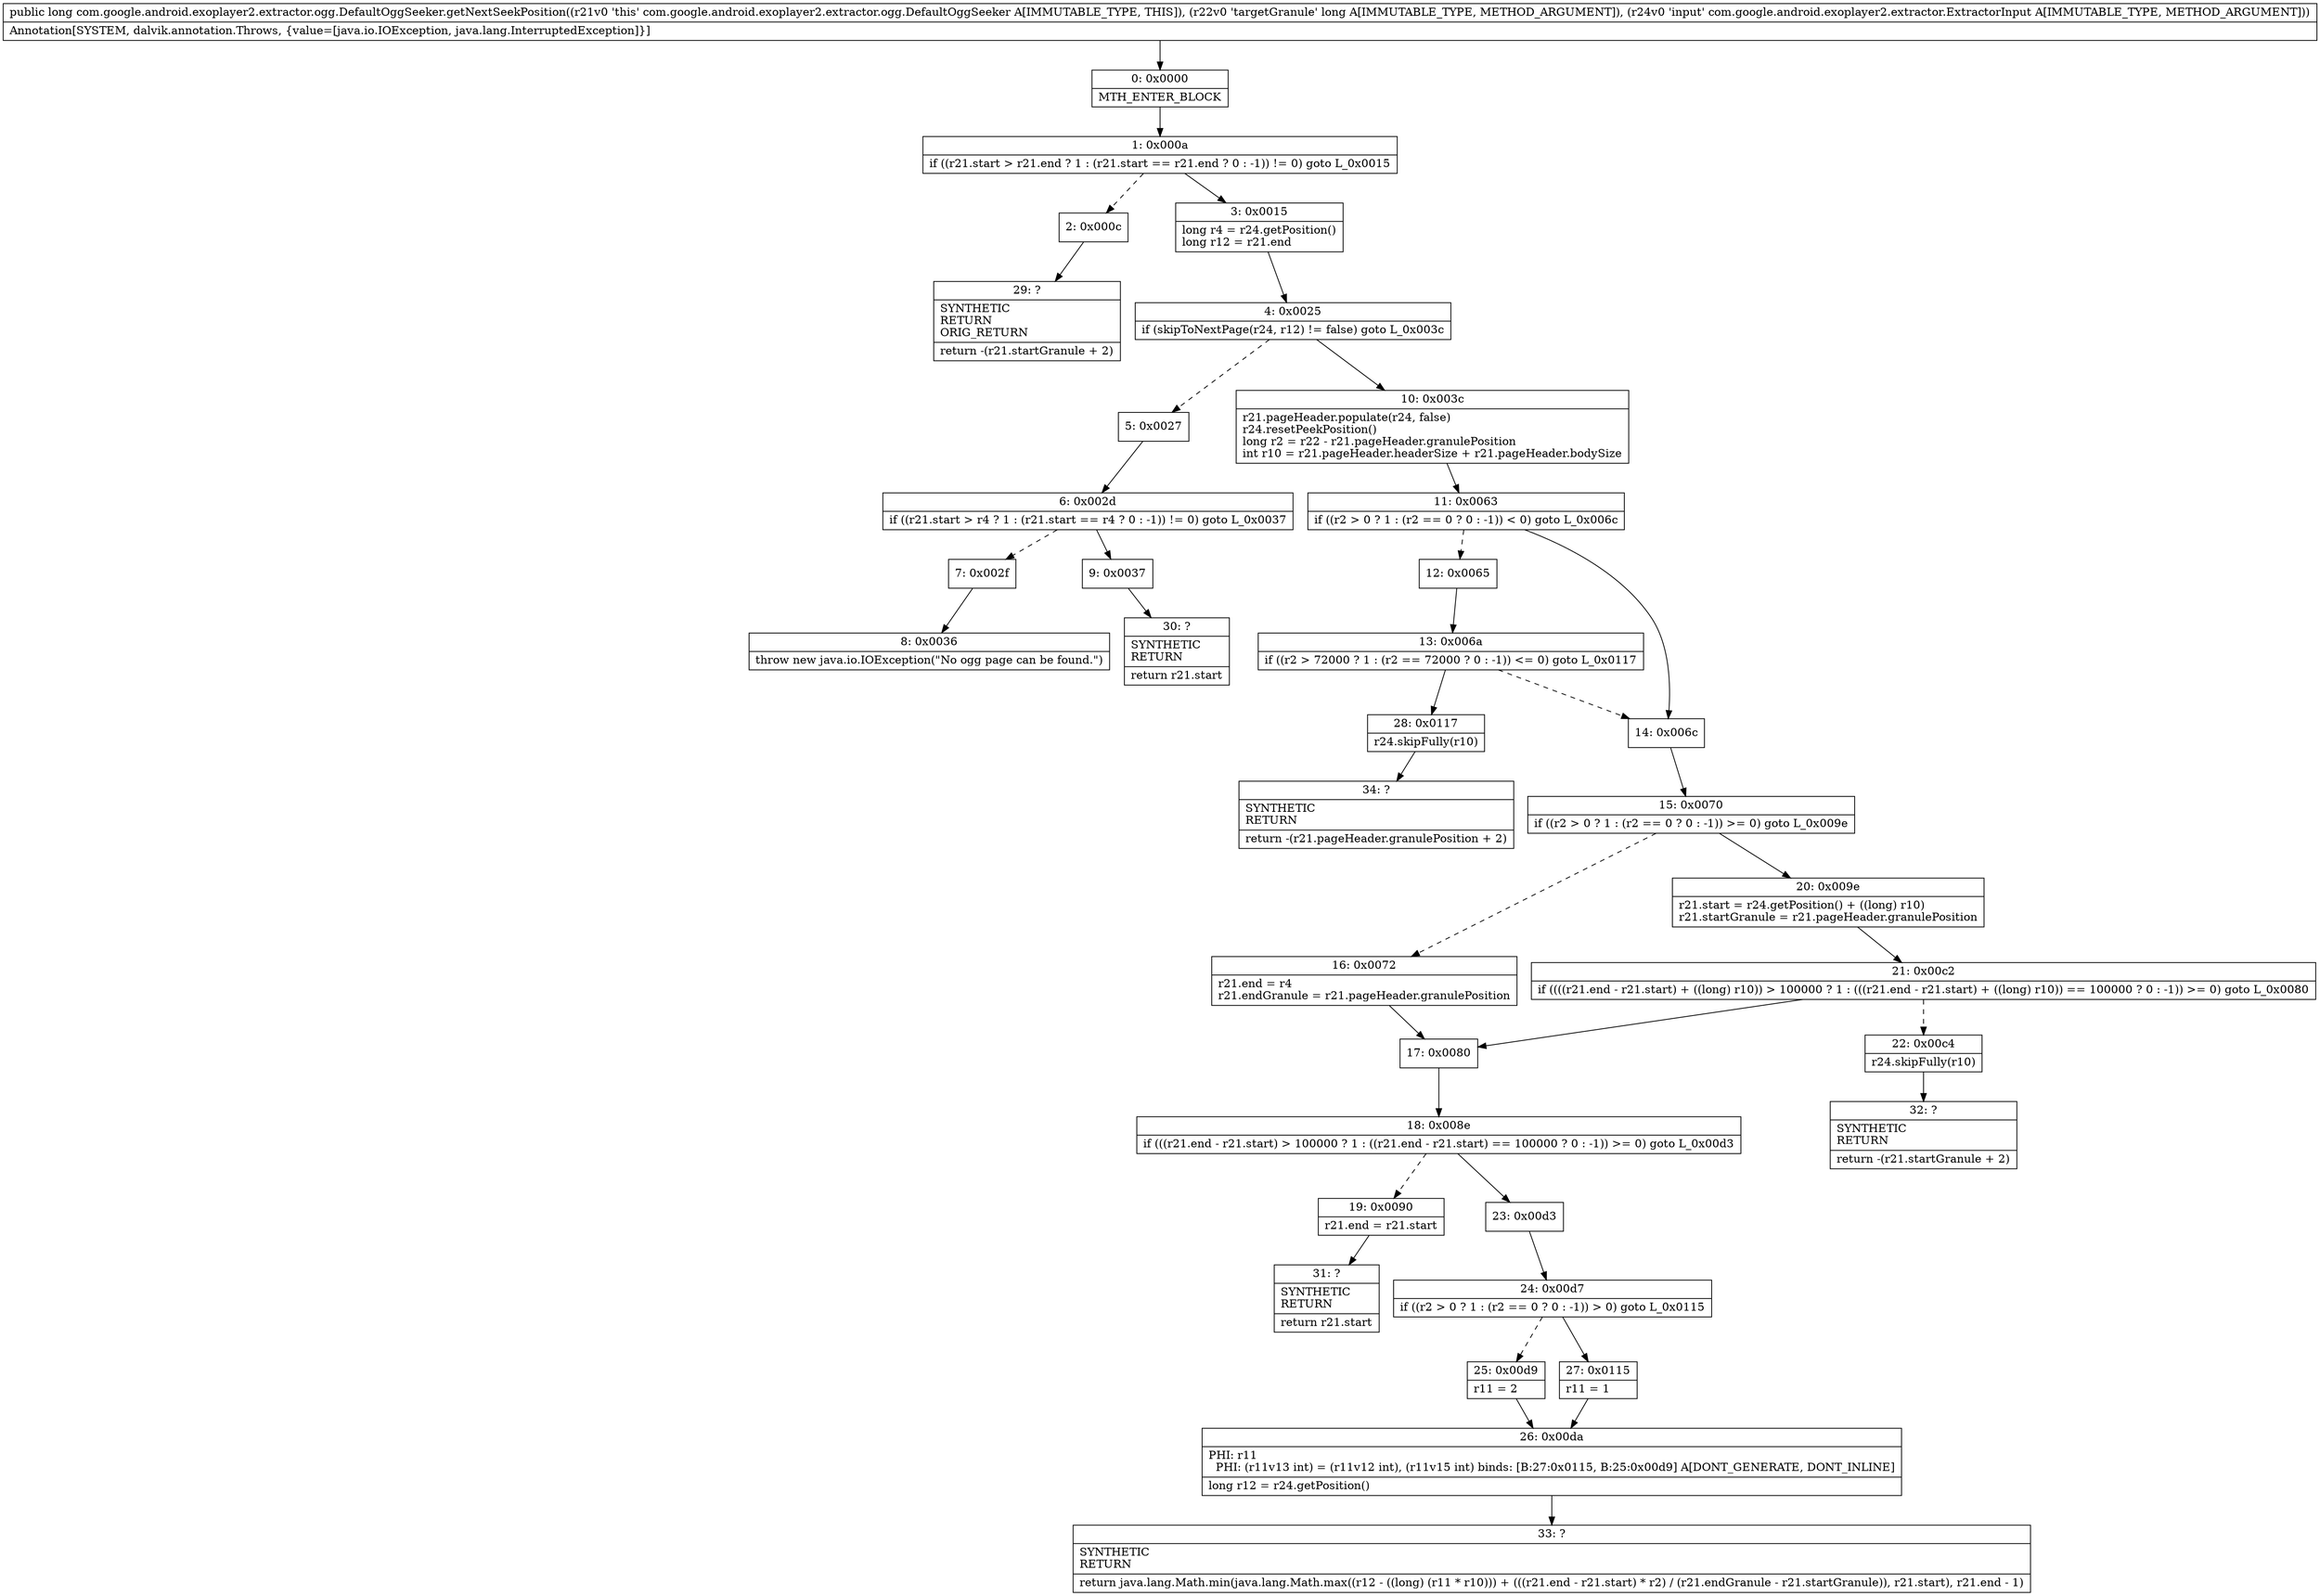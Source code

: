 digraph "CFG forcom.google.android.exoplayer2.extractor.ogg.DefaultOggSeeker.getNextSeekPosition(JLcom\/google\/android\/exoplayer2\/extractor\/ExtractorInput;)J" {
Node_0 [shape=record,label="{0\:\ 0x0000|MTH_ENTER_BLOCK\l}"];
Node_1 [shape=record,label="{1\:\ 0x000a|if ((r21.start \> r21.end ? 1 : (r21.start == r21.end ? 0 : \-1)) != 0) goto L_0x0015\l}"];
Node_2 [shape=record,label="{2\:\ 0x000c}"];
Node_3 [shape=record,label="{3\:\ 0x0015|long r4 = r24.getPosition()\llong r12 = r21.end\l}"];
Node_4 [shape=record,label="{4\:\ 0x0025|if (skipToNextPage(r24, r12) != false) goto L_0x003c\l}"];
Node_5 [shape=record,label="{5\:\ 0x0027}"];
Node_6 [shape=record,label="{6\:\ 0x002d|if ((r21.start \> r4 ? 1 : (r21.start == r4 ? 0 : \-1)) != 0) goto L_0x0037\l}"];
Node_7 [shape=record,label="{7\:\ 0x002f}"];
Node_8 [shape=record,label="{8\:\ 0x0036|throw new java.io.IOException(\"No ogg page can be found.\")\l}"];
Node_9 [shape=record,label="{9\:\ 0x0037}"];
Node_10 [shape=record,label="{10\:\ 0x003c|r21.pageHeader.populate(r24, false)\lr24.resetPeekPosition()\llong r2 = r22 \- r21.pageHeader.granulePosition\lint r10 = r21.pageHeader.headerSize + r21.pageHeader.bodySize\l}"];
Node_11 [shape=record,label="{11\:\ 0x0063|if ((r2 \> 0 ? 1 : (r2 == 0 ? 0 : \-1)) \< 0) goto L_0x006c\l}"];
Node_12 [shape=record,label="{12\:\ 0x0065}"];
Node_13 [shape=record,label="{13\:\ 0x006a|if ((r2 \> 72000 ? 1 : (r2 == 72000 ? 0 : \-1)) \<= 0) goto L_0x0117\l}"];
Node_14 [shape=record,label="{14\:\ 0x006c}"];
Node_15 [shape=record,label="{15\:\ 0x0070|if ((r2 \> 0 ? 1 : (r2 == 0 ? 0 : \-1)) \>= 0) goto L_0x009e\l}"];
Node_16 [shape=record,label="{16\:\ 0x0072|r21.end = r4\lr21.endGranule = r21.pageHeader.granulePosition\l}"];
Node_17 [shape=record,label="{17\:\ 0x0080}"];
Node_18 [shape=record,label="{18\:\ 0x008e|if (((r21.end \- r21.start) \> 100000 ? 1 : ((r21.end \- r21.start) == 100000 ? 0 : \-1)) \>= 0) goto L_0x00d3\l}"];
Node_19 [shape=record,label="{19\:\ 0x0090|r21.end = r21.start\l}"];
Node_20 [shape=record,label="{20\:\ 0x009e|r21.start = r24.getPosition() + ((long) r10)\lr21.startGranule = r21.pageHeader.granulePosition\l}"];
Node_21 [shape=record,label="{21\:\ 0x00c2|if ((((r21.end \- r21.start) + ((long) r10)) \> 100000 ? 1 : (((r21.end \- r21.start) + ((long) r10)) == 100000 ? 0 : \-1)) \>= 0) goto L_0x0080\l}"];
Node_22 [shape=record,label="{22\:\ 0x00c4|r24.skipFully(r10)\l}"];
Node_23 [shape=record,label="{23\:\ 0x00d3}"];
Node_24 [shape=record,label="{24\:\ 0x00d7|if ((r2 \> 0 ? 1 : (r2 == 0 ? 0 : \-1)) \> 0) goto L_0x0115\l}"];
Node_25 [shape=record,label="{25\:\ 0x00d9|r11 = 2\l}"];
Node_26 [shape=record,label="{26\:\ 0x00da|PHI: r11 \l  PHI: (r11v13 int) = (r11v12 int), (r11v15 int) binds: [B:27:0x0115, B:25:0x00d9] A[DONT_GENERATE, DONT_INLINE]\l|long r12 = r24.getPosition()\l}"];
Node_27 [shape=record,label="{27\:\ 0x0115|r11 = 1\l}"];
Node_28 [shape=record,label="{28\:\ 0x0117|r24.skipFully(r10)\l}"];
Node_29 [shape=record,label="{29\:\ ?|SYNTHETIC\lRETURN\lORIG_RETURN\l|return \-(r21.startGranule + 2)\l}"];
Node_30 [shape=record,label="{30\:\ ?|SYNTHETIC\lRETURN\l|return r21.start\l}"];
Node_31 [shape=record,label="{31\:\ ?|SYNTHETIC\lRETURN\l|return r21.start\l}"];
Node_32 [shape=record,label="{32\:\ ?|SYNTHETIC\lRETURN\l|return \-(r21.startGranule + 2)\l}"];
Node_33 [shape=record,label="{33\:\ ?|SYNTHETIC\lRETURN\l|return java.lang.Math.min(java.lang.Math.max((r12 \- ((long) (r11 * r10))) + (((r21.end \- r21.start) * r2) \/ (r21.endGranule \- r21.startGranule)), r21.start), r21.end \- 1)\l}"];
Node_34 [shape=record,label="{34\:\ ?|SYNTHETIC\lRETURN\l|return \-(r21.pageHeader.granulePosition + 2)\l}"];
MethodNode[shape=record,label="{public long com.google.android.exoplayer2.extractor.ogg.DefaultOggSeeker.getNextSeekPosition((r21v0 'this' com.google.android.exoplayer2.extractor.ogg.DefaultOggSeeker A[IMMUTABLE_TYPE, THIS]), (r22v0 'targetGranule' long A[IMMUTABLE_TYPE, METHOD_ARGUMENT]), (r24v0 'input' com.google.android.exoplayer2.extractor.ExtractorInput A[IMMUTABLE_TYPE, METHOD_ARGUMENT]))  | Annotation[SYSTEM, dalvik.annotation.Throws, \{value=[java.io.IOException, java.lang.InterruptedException]\}]\l}"];
MethodNode -> Node_0;
Node_0 -> Node_1;
Node_1 -> Node_2[style=dashed];
Node_1 -> Node_3;
Node_2 -> Node_29;
Node_3 -> Node_4;
Node_4 -> Node_5[style=dashed];
Node_4 -> Node_10;
Node_5 -> Node_6;
Node_6 -> Node_7[style=dashed];
Node_6 -> Node_9;
Node_7 -> Node_8;
Node_9 -> Node_30;
Node_10 -> Node_11;
Node_11 -> Node_12[style=dashed];
Node_11 -> Node_14;
Node_12 -> Node_13;
Node_13 -> Node_14[style=dashed];
Node_13 -> Node_28;
Node_14 -> Node_15;
Node_15 -> Node_16[style=dashed];
Node_15 -> Node_20;
Node_16 -> Node_17;
Node_17 -> Node_18;
Node_18 -> Node_19[style=dashed];
Node_18 -> Node_23;
Node_19 -> Node_31;
Node_20 -> Node_21;
Node_21 -> Node_17;
Node_21 -> Node_22[style=dashed];
Node_22 -> Node_32;
Node_23 -> Node_24;
Node_24 -> Node_25[style=dashed];
Node_24 -> Node_27;
Node_25 -> Node_26;
Node_26 -> Node_33;
Node_27 -> Node_26;
Node_28 -> Node_34;
}

